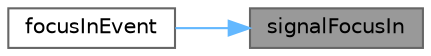 digraph "signalFocusIn"
{
 // LATEX_PDF_SIZE
  bgcolor="transparent";
  edge [fontname=Helvetica,fontsize=10,labelfontname=Helvetica,labelfontsize=10];
  node [fontname=Helvetica,fontsize=10,shape=box,height=0.2,width=0.4];
  rankdir="RL";
  Node1 [id="Node000001",label="signalFocusIn",height=0.2,width=0.4,color="gray40", fillcolor="grey60", style="filled", fontcolor="black",tooltip="获得焦点"];
  Node1 -> Node2 [id="edge1_Node000001_Node000002",dir="back",color="steelblue1",style="solid",tooltip=" "];
  Node2 [id="Node000002",label="focusInEvent",height=0.2,width=0.4,color="grey40", fillcolor="white", style="filled",URL="$class_interactive_button_base.html#abe839d2e8f13054e4eaf762f8ec98e50",tooltip="获得焦点事件"];
}
